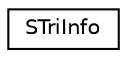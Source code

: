 digraph G
{
  edge [fontname="Helvetica",fontsize="10",labelfontname="Helvetica",labelfontsize="10"];
  node [fontname="Helvetica",fontsize="10",shape=record];
  rankdir=LR;
  Node1 [label="STriInfo",height=0.2,width=0.4,color="black", fillcolor="white", style="filled",URL="$de/db9/structSTriInfo.html"];
}
